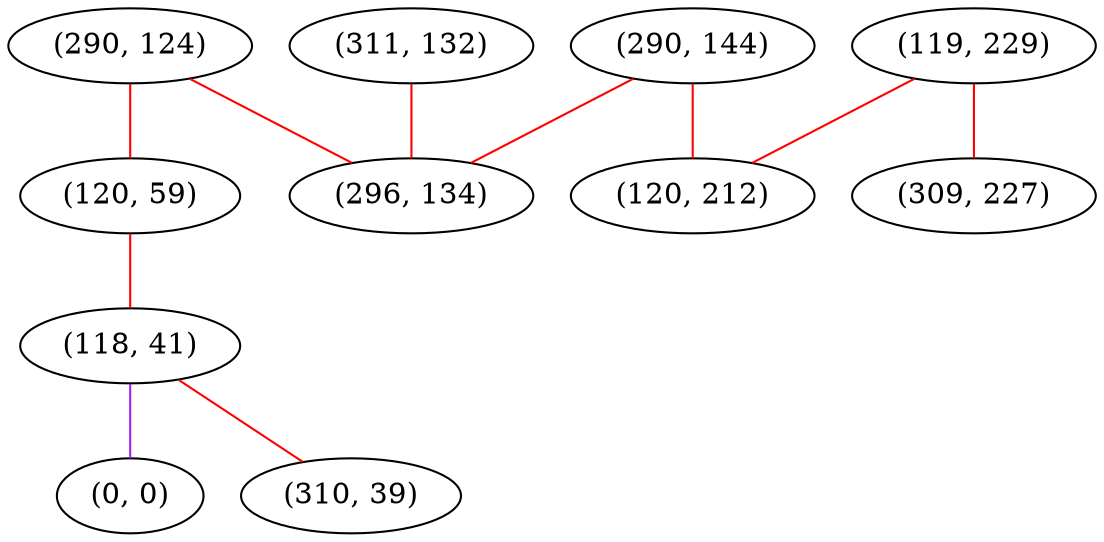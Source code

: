 graph "" {
"(311, 132)";
"(290, 144)";
"(119, 229)";
"(290, 124)";
"(120, 59)";
"(309, 227)";
"(118, 41)";
"(0, 0)";
"(310, 39)";
"(296, 134)";
"(120, 212)";
"(311, 132)" -- "(296, 134)"  [color=red, key=0, weight=1];
"(290, 144)" -- "(296, 134)"  [color=red, key=0, weight=1];
"(290, 144)" -- "(120, 212)"  [color=red, key=0, weight=1];
"(119, 229)" -- "(120, 212)"  [color=red, key=0, weight=1];
"(119, 229)" -- "(309, 227)"  [color=red, key=0, weight=1];
"(290, 124)" -- "(296, 134)"  [color=red, key=0, weight=1];
"(290, 124)" -- "(120, 59)"  [color=red, key=0, weight=1];
"(120, 59)" -- "(118, 41)"  [color=red, key=0, weight=1];
"(118, 41)" -- "(0, 0)"  [color=purple, key=0, weight=4];
"(118, 41)" -- "(310, 39)"  [color=red, key=0, weight=1];
}
